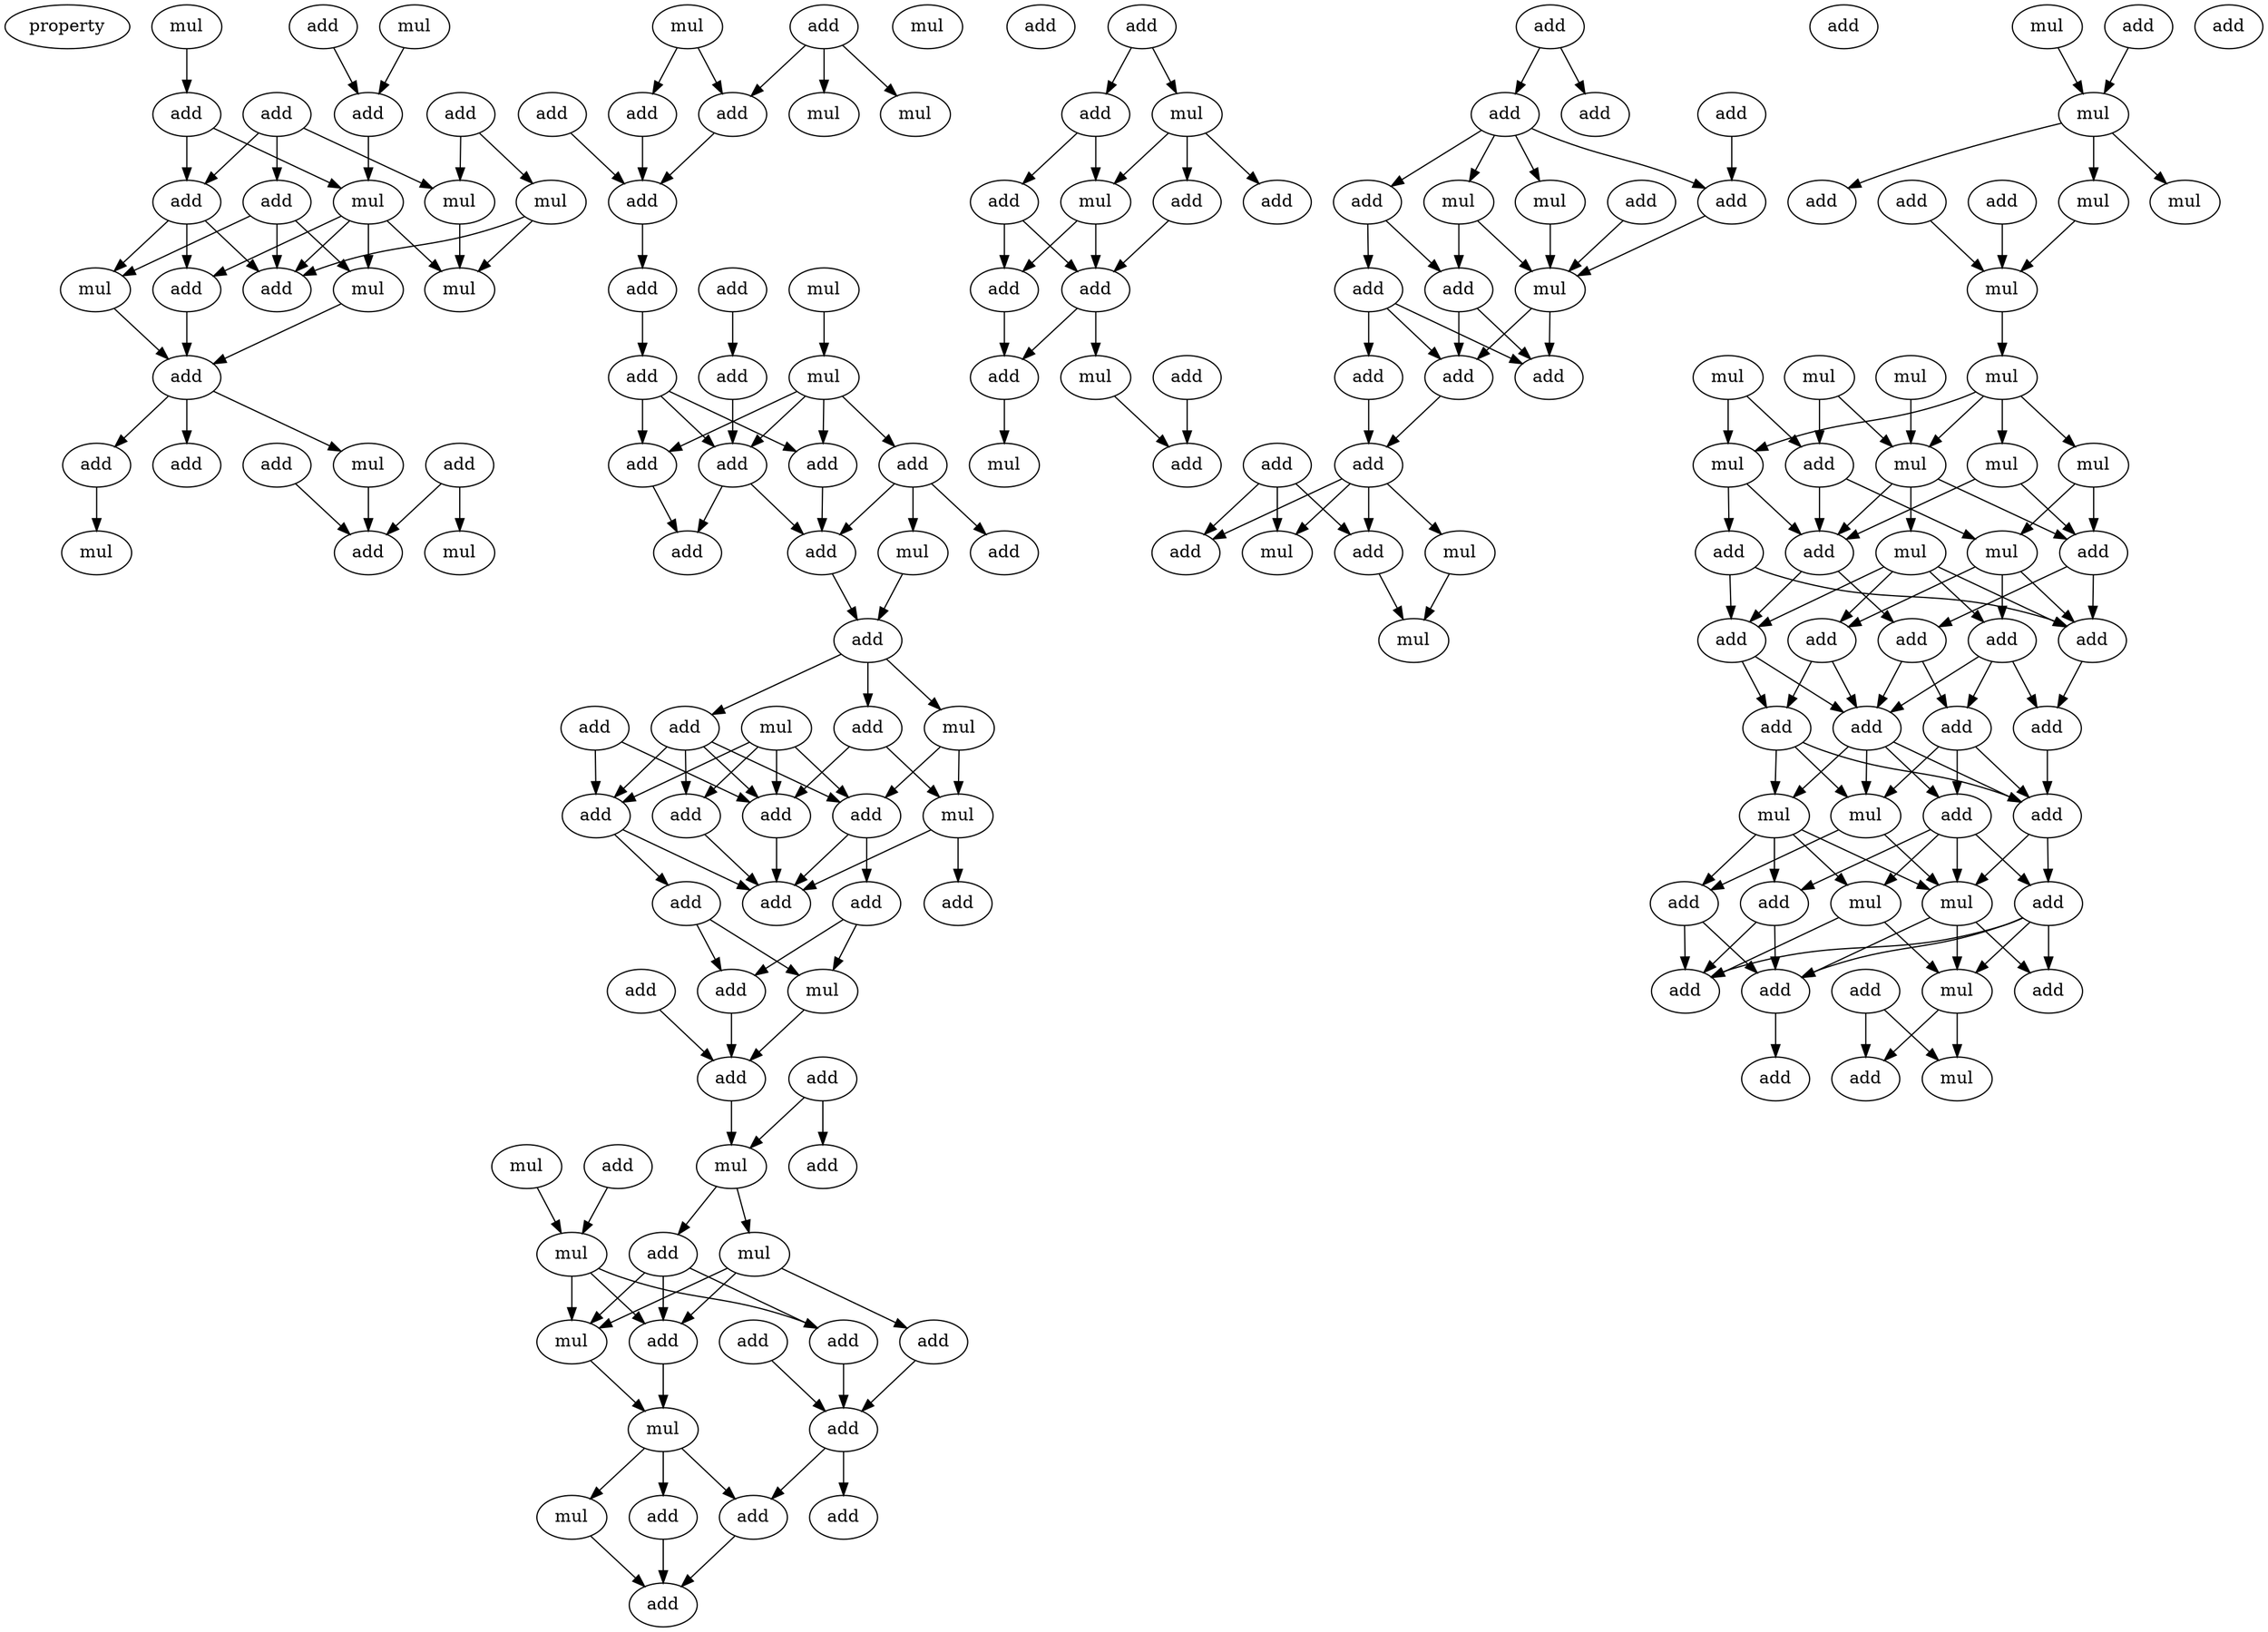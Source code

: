 digraph {
    node [fontcolor=black]
    property [mul=2,lf=1.6]
    0 [ label = add ];
    1 [ label = mul ];
    2 [ label = mul ];
    3 [ label = add ];
    4 [ label = add ];
    5 [ label = add ];
    6 [ label = add ];
    7 [ label = mul ];
    8 [ label = add ];
    9 [ label = mul ];
    10 [ label = add ];
    11 [ label = mul ];
    12 [ label = add ];
    13 [ label = add ];
    14 [ label = mul ];
    15 [ label = mul ];
    16 [ label = mul ];
    17 [ label = add ];
    18 [ label = add ];
    19 [ label = add ];
    20 [ label = add ];
    21 [ label = add ];
    22 [ label = mul ];
    23 [ label = mul ];
    24 [ label = add ];
    25 [ label = mul ];
    26 [ label = add ];
    27 [ label = mul ];
    28 [ label = add ];
    29 [ label = add ];
    30 [ label = mul ];
    31 [ label = add ];
    32 [ label = mul ];
    33 [ label = add ];
    34 [ label = add ];
    35 [ label = mul ];
    36 [ label = add ];
    37 [ label = mul ];
    38 [ label = add ];
    39 [ label = add ];
    40 [ label = add ];
    41 [ label = add ];
    42 [ label = add ];
    43 [ label = add ];
    44 [ label = add ];
    45 [ label = add ];
    46 [ label = mul ];
    47 [ label = add ];
    48 [ label = add ];
    49 [ label = add ];
    50 [ label = mul ];
    51 [ label = mul ];
    52 [ label = add ];
    53 [ label = add ];
    54 [ label = add ];
    55 [ label = add ];
    56 [ label = add ];
    57 [ label = add ];
    58 [ label = mul ];
    59 [ label = add ];
    60 [ label = add ];
    61 [ label = add ];
    62 [ label = add ];
    63 [ label = add ];
    64 [ label = add ];
    65 [ label = mul ];
    66 [ label = add ];
    67 [ label = add ];
    68 [ label = add ];
    69 [ label = mul ];
    70 [ label = add ];
    71 [ label = mul ];
    72 [ label = mul ];
    73 [ label = mul ];
    74 [ label = add ];
    75 [ label = mul ];
    76 [ label = add ];
    77 [ label = add ];
    78 [ label = add ];
    79 [ label = add ];
    80 [ label = add ];
    81 [ label = mul ];
    82 [ label = add ];
    83 [ label = add ];
    84 [ label = add ];
    85 [ label = mul ];
    86 [ label = mul ];
    87 [ label = add ];
    88 [ label = add ];
    89 [ label = add ];
    90 [ label = mul ];
    91 [ label = add ];
    92 [ label = add ];
    93 [ label = add ];
    94 [ label = add ];
    95 [ label = mul ];
    96 [ label = add ];
    97 [ label = add ];
    98 [ label = add ];
    99 [ label = add ];
    100 [ label = mul ];
    101 [ label = mul ];
    102 [ label = add ];
    103 [ label = add ];
    104 [ label = add ];
    105 [ label = add ];
    106 [ label = add ];
    107 [ label = mul ];
    108 [ label = add ];
    109 [ label = add ];
    110 [ label = add ];
    111 [ label = mul ];
    112 [ label = mul ];
    113 [ label = add ];
    114 [ label = add ];
    115 [ label = add ];
    116 [ label = add ];
    117 [ label = add ];
    118 [ label = add ];
    119 [ label = add ];
    120 [ label = add ];
    121 [ label = mul ];
    122 [ label = mul ];
    123 [ label = add ];
    124 [ label = mul ];
    125 [ label = add ];
    126 [ label = mul ];
    127 [ label = add ];
    128 [ label = add ];
    129 [ label = mul ];
    130 [ label = add ];
    131 [ label = mul ];
    132 [ label = add ];
    133 [ label = add ];
    134 [ label = mul ];
    135 [ label = mul ];
    136 [ label = mul ];
    137 [ label = mul ];
    138 [ label = mul ];
    139 [ label = mul ];
    140 [ label = add ];
    141 [ label = mul ];
    142 [ label = mul ];
    143 [ label = mul ];
    144 [ label = mul ];
    145 [ label = mul ];
    146 [ label = add ];
    147 [ label = add ];
    148 [ label = add ];
    149 [ label = mul ];
    150 [ label = add ];
    151 [ label = add ];
    152 [ label = add ];
    153 [ label = add ];
    154 [ label = add ];
    155 [ label = add ];
    156 [ label = add ];
    157 [ label = add ];
    158 [ label = add ];
    159 [ label = mul ];
    160 [ label = add ];
    161 [ label = add ];
    162 [ label = mul ];
    163 [ label = add ];
    164 [ label = mul ];
    165 [ label = add ];
    166 [ label = mul ];
    167 [ label = add ];
    168 [ label = add ];
    169 [ label = mul ];
    170 [ label = add ];
    171 [ label = add ];
    172 [ label = add ];
    173 [ label = add ];
    174 [ label = add ];
    175 [ label = mul ];
    0 -> 5 [ name = 0 ];
    1 -> 6 [ name = 1 ];
    2 -> 5 [ name = 2 ];
    3 -> 8 [ name = 3 ];
    3 -> 10 [ name = 4 ];
    3 -> 11 [ name = 5 ];
    4 -> 9 [ name = 6 ];
    4 -> 11 [ name = 7 ];
    5 -> 7 [ name = 8 ];
    6 -> 7 [ name = 9 ];
    6 -> 10 [ name = 10 ];
    7 -> 12 [ name = 11 ];
    7 -> 13 [ name = 12 ];
    7 -> 14 [ name = 13 ];
    7 -> 15 [ name = 14 ];
    8 -> 13 [ name = 15 ];
    8 -> 15 [ name = 16 ];
    8 -> 16 [ name = 17 ];
    9 -> 13 [ name = 18 ];
    9 -> 14 [ name = 19 ];
    10 -> 12 [ name = 20 ];
    10 -> 13 [ name = 21 ];
    10 -> 16 [ name = 22 ];
    11 -> 14 [ name = 23 ];
    12 -> 17 [ name = 24 ];
    15 -> 17 [ name = 25 ];
    16 -> 17 [ name = 26 ];
    17 -> 19 [ name = 27 ];
    17 -> 21 [ name = 28 ];
    17 -> 22 [ name = 29 ];
    18 -> 24 [ name = 30 ];
    19 -> 25 [ name = 31 ];
    20 -> 23 [ name = 32 ];
    20 -> 24 [ name = 33 ];
    22 -> 24 [ name = 34 ];
    26 -> 29 [ name = 35 ];
    26 -> 30 [ name = 36 ];
    26 -> 32 [ name = 37 ];
    27 -> 29 [ name = 38 ];
    27 -> 31 [ name = 39 ];
    28 -> 33 [ name = 40 ];
    29 -> 33 [ name = 41 ];
    31 -> 33 [ name = 42 ];
    33 -> 34 [ name = 43 ];
    34 -> 38 [ name = 44 ];
    35 -> 37 [ name = 45 ];
    36 -> 39 [ name = 46 ];
    37 -> 40 [ name = 47 ];
    37 -> 41 [ name = 48 ];
    37 -> 42 [ name = 49 ];
    37 -> 43 [ name = 50 ];
    38 -> 40 [ name = 51 ];
    38 -> 41 [ name = 52 ];
    38 -> 43 [ name = 53 ];
    39 -> 43 [ name = 54 ];
    40 -> 47 [ name = 55 ];
    41 -> 44 [ name = 56 ];
    42 -> 44 [ name = 57 ];
    42 -> 45 [ name = 58 ];
    42 -> 46 [ name = 59 ];
    43 -> 44 [ name = 60 ];
    43 -> 47 [ name = 61 ];
    44 -> 48 [ name = 62 ];
    46 -> 48 [ name = 63 ];
    48 -> 49 [ name = 64 ];
    48 -> 50 [ name = 65 ];
    48 -> 53 [ name = 66 ];
    49 -> 54 [ name = 67 ];
    49 -> 55 [ name = 68 ];
    49 -> 56 [ name = 69 ];
    49 -> 57 [ name = 70 ];
    50 -> 56 [ name = 71 ];
    50 -> 58 [ name = 72 ];
    51 -> 54 [ name = 73 ];
    51 -> 55 [ name = 74 ];
    51 -> 56 [ name = 75 ];
    51 -> 57 [ name = 76 ];
    52 -> 54 [ name = 77 ];
    52 -> 57 [ name = 78 ];
    53 -> 54 [ name = 79 ];
    53 -> 58 [ name = 80 ];
    54 -> 60 [ name = 81 ];
    55 -> 60 [ name = 82 ];
    56 -> 59 [ name = 83 ];
    56 -> 60 [ name = 84 ];
    57 -> 60 [ name = 85 ];
    57 -> 61 [ name = 86 ];
    58 -> 60 [ name = 87 ];
    58 -> 62 [ name = 88 ];
    59 -> 64 [ name = 89 ];
    59 -> 65 [ name = 90 ];
    61 -> 64 [ name = 91 ];
    61 -> 65 [ name = 92 ];
    63 -> 66 [ name = 93 ];
    64 -> 66 [ name = 94 ];
    65 -> 66 [ name = 95 ];
    66 -> 71 [ name = 96 ];
    67 -> 68 [ name = 97 ];
    67 -> 71 [ name = 98 ];
    69 -> 72 [ name = 99 ];
    70 -> 72 [ name = 100 ];
    71 -> 73 [ name = 101 ];
    71 -> 74 [ name = 102 ];
    72 -> 75 [ name = 103 ];
    72 -> 76 [ name = 104 ];
    72 -> 79 [ name = 105 ];
    73 -> 75 [ name = 106 ];
    73 -> 77 [ name = 107 ];
    73 -> 79 [ name = 108 ];
    74 -> 75 [ name = 109 ];
    74 -> 76 [ name = 110 ];
    74 -> 79 [ name = 111 ];
    75 -> 81 [ name = 112 ];
    76 -> 80 [ name = 113 ];
    77 -> 80 [ name = 114 ];
    78 -> 80 [ name = 115 ];
    79 -> 81 [ name = 116 ];
    80 -> 83 [ name = 117 ];
    80 -> 84 [ name = 118 ];
    81 -> 82 [ name = 119 ];
    81 -> 84 [ name = 120 ];
    81 -> 86 [ name = 121 ];
    82 -> 87 [ name = 122 ];
    84 -> 87 [ name = 123 ];
    86 -> 87 [ name = 124 ];
    89 -> 90 [ name = 125 ];
    89 -> 91 [ name = 126 ];
    90 -> 93 [ name = 127 ];
    90 -> 94 [ name = 128 ];
    90 -> 95 [ name = 129 ];
    91 -> 92 [ name = 130 ];
    91 -> 95 [ name = 131 ];
    92 -> 96 [ name = 132 ];
    92 -> 97 [ name = 133 ];
    93 -> 97 [ name = 134 ];
    95 -> 96 [ name = 135 ];
    95 -> 97 [ name = 136 ];
    96 -> 99 [ name = 137 ];
    97 -> 99 [ name = 138 ];
    97 -> 100 [ name = 139 ];
    98 -> 102 [ name = 140 ];
    99 -> 101 [ name = 141 ];
    100 -> 102 [ name = 142 ];
    103 -> 104 [ name = 143 ];
    103 -> 105 [ name = 144 ];
    105 -> 107 [ name = 145 ];
    105 -> 109 [ name = 146 ];
    105 -> 110 [ name = 147 ];
    105 -> 111 [ name = 148 ];
    106 -> 110 [ name = 149 ];
    107 -> 112 [ name = 150 ];
    107 -> 113 [ name = 151 ];
    108 -> 112 [ name = 152 ];
    109 -> 113 [ name = 153 ];
    109 -> 114 [ name = 154 ];
    110 -> 112 [ name = 155 ];
    111 -> 112 [ name = 156 ];
    112 -> 116 [ name = 157 ];
    112 -> 117 [ name = 158 ];
    113 -> 116 [ name = 159 ];
    113 -> 117 [ name = 160 ];
    114 -> 115 [ name = 161 ];
    114 -> 116 [ name = 162 ];
    114 -> 117 [ name = 163 ];
    115 -> 118 [ name = 164 ];
    116 -> 118 [ name = 165 ];
    118 -> 120 [ name = 166 ];
    118 -> 121 [ name = 167 ];
    118 -> 122 [ name = 168 ];
    118 -> 123 [ name = 169 ];
    119 -> 120 [ name = 170 ];
    119 -> 122 [ name = 171 ];
    119 -> 123 [ name = 172 ];
    121 -> 124 [ name = 173 ];
    123 -> 124 [ name = 174 ];
    126 -> 129 [ name = 175 ];
    127 -> 129 [ name = 176 ];
    129 -> 131 [ name = 177 ];
    129 -> 133 [ name = 178 ];
    129 -> 134 [ name = 179 ];
    130 -> 135 [ name = 180 ];
    132 -> 135 [ name = 181 ];
    134 -> 135 [ name = 182 ];
    135 -> 138 [ name = 183 ];
    136 -> 141 [ name = 184 ];
    137 -> 140 [ name = 185 ];
    137 -> 143 [ name = 186 ];
    138 -> 141 [ name = 187 ];
    138 -> 142 [ name = 188 ];
    138 -> 143 [ name = 189 ];
    138 -> 144 [ name = 190 ];
    139 -> 140 [ name = 191 ];
    139 -> 141 [ name = 192 ];
    140 -> 148 [ name = 193 ];
    140 -> 149 [ name = 194 ];
    141 -> 145 [ name = 195 ];
    141 -> 147 [ name = 196 ];
    141 -> 148 [ name = 197 ];
    142 -> 147 [ name = 198 ];
    142 -> 148 [ name = 199 ];
    143 -> 146 [ name = 200 ];
    143 -> 148 [ name = 201 ];
    144 -> 147 [ name = 202 ];
    144 -> 149 [ name = 203 ];
    145 -> 150 [ name = 204 ];
    145 -> 151 [ name = 205 ];
    145 -> 152 [ name = 206 ];
    145 -> 153 [ name = 207 ];
    146 -> 152 [ name = 208 ];
    146 -> 153 [ name = 209 ];
    147 -> 153 [ name = 210 ];
    147 -> 154 [ name = 211 ];
    148 -> 152 [ name = 212 ];
    148 -> 154 [ name = 213 ];
    149 -> 150 [ name = 214 ];
    149 -> 151 [ name = 215 ];
    149 -> 153 [ name = 216 ];
    150 -> 156 [ name = 217 ];
    150 -> 158 [ name = 218 ];
    151 -> 155 [ name = 219 ];
    151 -> 156 [ name = 220 ];
    151 -> 157 [ name = 221 ];
    152 -> 156 [ name = 222 ];
    152 -> 158 [ name = 223 ];
    153 -> 155 [ name = 224 ];
    154 -> 156 [ name = 225 ];
    154 -> 157 [ name = 226 ];
    155 -> 161 [ name = 227 ];
    156 -> 159 [ name = 228 ];
    156 -> 160 [ name = 229 ];
    156 -> 161 [ name = 230 ];
    156 -> 162 [ name = 231 ];
    157 -> 160 [ name = 232 ];
    157 -> 161 [ name = 233 ];
    157 -> 162 [ name = 234 ];
    158 -> 159 [ name = 235 ];
    158 -> 161 [ name = 236 ];
    158 -> 162 [ name = 237 ];
    159 -> 164 [ name = 238 ];
    159 -> 165 [ name = 239 ];
    159 -> 166 [ name = 240 ];
    159 -> 167 [ name = 241 ];
    160 -> 163 [ name = 242 ];
    160 -> 164 [ name = 243 ];
    160 -> 165 [ name = 244 ];
    160 -> 166 [ name = 245 ];
    161 -> 163 [ name = 246 ];
    161 -> 166 [ name = 247 ];
    162 -> 166 [ name = 248 ];
    162 -> 167 [ name = 249 ];
    163 -> 168 [ name = 250 ];
    163 -> 169 [ name = 251 ];
    163 -> 170 [ name = 252 ];
    163 -> 171 [ name = 253 ];
    164 -> 169 [ name = 254 ];
    164 -> 171 [ name = 255 ];
    165 -> 168 [ name = 256 ];
    165 -> 171 [ name = 257 ];
    166 -> 168 [ name = 258 ];
    166 -> 169 [ name = 259 ];
    166 -> 170 [ name = 260 ];
    167 -> 168 [ name = 261 ];
    167 -> 171 [ name = 262 ];
    168 -> 173 [ name = 263 ];
    169 -> 174 [ name = 264 ];
    169 -> 175 [ name = 265 ];
    172 -> 174 [ name = 266 ];
    172 -> 175 [ name = 267 ];
}
